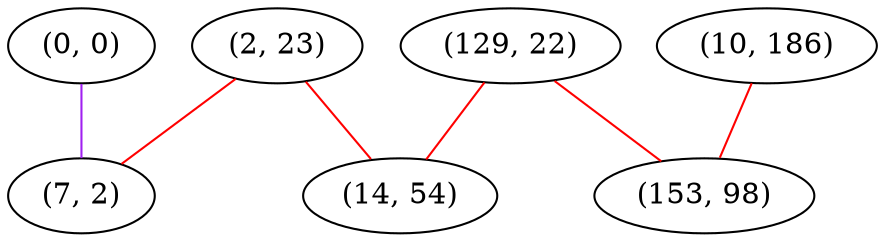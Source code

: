 graph "" {
"(0, 0)";
"(129, 22)";
"(2, 23)";
"(10, 186)";
"(153, 98)";
"(7, 2)";
"(14, 54)";
"(0, 0)" -- "(7, 2)"  [color=purple, key=0, weight=4];
"(129, 22)" -- "(153, 98)"  [color=red, key=0, weight=1];
"(129, 22)" -- "(14, 54)"  [color=red, key=0, weight=1];
"(2, 23)" -- "(7, 2)"  [color=red, key=0, weight=1];
"(2, 23)" -- "(14, 54)"  [color=red, key=0, weight=1];
"(10, 186)" -- "(153, 98)"  [color=red, key=0, weight=1];
}
